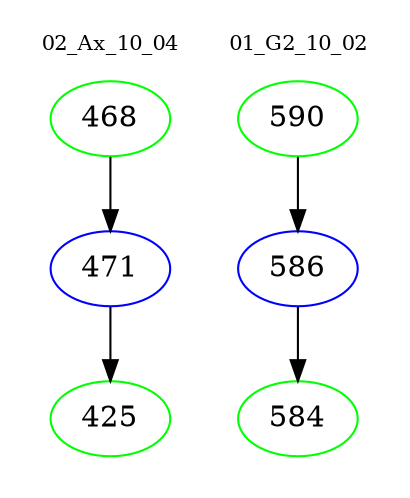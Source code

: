 digraph{
subgraph cluster_0 {
color = white
label = "02_Ax_10_04";
fontsize=10;
T0_468 [label="468", color="green"]
T0_468 -> T0_471 [color="black"]
T0_471 [label="471", color="blue"]
T0_471 -> T0_425 [color="black"]
T0_425 [label="425", color="green"]
}
subgraph cluster_1 {
color = white
label = "01_G2_10_02";
fontsize=10;
T1_590 [label="590", color="green"]
T1_590 -> T1_586 [color="black"]
T1_586 [label="586", color="blue"]
T1_586 -> T1_584 [color="black"]
T1_584 [label="584", color="green"]
}
}

